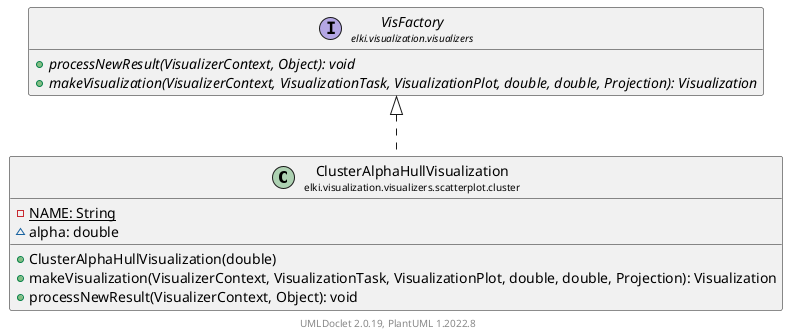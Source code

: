 @startuml
    remove .*\.(Instance|Par|Parameterizer|Factory)$
    set namespaceSeparator none
    hide empty fields
    hide empty methods

    class "<size:14>ClusterAlphaHullVisualization\n<size:10>elki.visualization.visualizers.scatterplot.cluster" as elki.visualization.visualizers.scatterplot.cluster.ClusterAlphaHullVisualization [[ClusterAlphaHullVisualization.html]] {
        {static} -NAME: String
        ~alpha: double
        +ClusterAlphaHullVisualization(double)
        +makeVisualization(VisualizerContext, VisualizationTask, VisualizationPlot, double, double, Projection): Visualization
        +processNewResult(VisualizerContext, Object): void
    }

    interface "<size:14>VisFactory\n<size:10>elki.visualization.visualizers" as elki.visualization.visualizers.VisFactory [[../../VisFactory.html]] {
        {abstract} +processNewResult(VisualizerContext, Object): void
        {abstract} +makeVisualization(VisualizerContext, VisualizationTask, VisualizationPlot, double, double, Projection): Visualization
    }
    class "<size:14>ClusterAlphaHullVisualization.Instance\n<size:10>elki.visualization.visualizers.scatterplot.cluster" as elki.visualization.visualizers.scatterplot.cluster.ClusterAlphaHullVisualization.Instance [[ClusterAlphaHullVisualization.Instance.html]]
    class "<size:14>ClusterAlphaHullVisualization.Par\n<size:10>elki.visualization.visualizers.scatterplot.cluster" as elki.visualization.visualizers.scatterplot.cluster.ClusterAlphaHullVisualization.Par [[ClusterAlphaHullVisualization.Par.html]]

    elki.visualization.visualizers.VisFactory <|.. elki.visualization.visualizers.scatterplot.cluster.ClusterAlphaHullVisualization
    elki.visualization.visualizers.scatterplot.cluster.ClusterAlphaHullVisualization +-- elki.visualization.visualizers.scatterplot.cluster.ClusterAlphaHullVisualization.Instance
    elki.visualization.visualizers.scatterplot.cluster.ClusterAlphaHullVisualization +-- elki.visualization.visualizers.scatterplot.cluster.ClusterAlphaHullVisualization.Par

    center footer UMLDoclet 2.0.19, PlantUML 1.2022.8
@enduml
